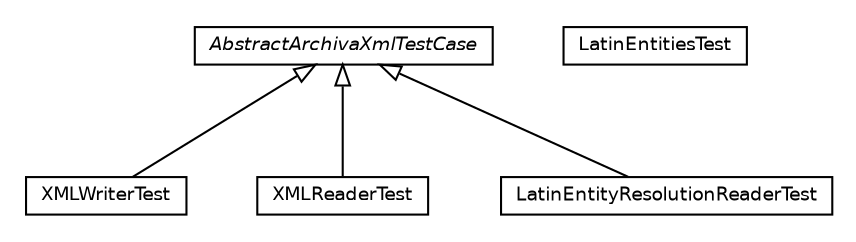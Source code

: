 #!/usr/local/bin/dot
#
# Class diagram 
# Generated by UmlGraph version 4.6 (http://www.spinellis.gr/sw/umlgraph)
#

digraph G {
	edge [fontname="Helvetica",fontsize=10,labelfontname="Helvetica",labelfontsize=10];
	node [fontname="Helvetica",fontsize=10,shape=plaintext];
	// org.apache.maven.archiva.xml.XMLWriterTest
	c1277 [label=<<table border="0" cellborder="1" cellspacing="0" cellpadding="2" port="p" href="./XMLWriterTest.html">
		<tr><td><table border="0" cellspacing="0" cellpadding="1">
			<tr><td> XMLWriterTest </td></tr>
		</table></td></tr>
		</table>>, fontname="Helvetica", fontcolor="black", fontsize=9.0];
	// org.apache.maven.archiva.xml.XMLReaderTest
	c1278 [label=<<table border="0" cellborder="1" cellspacing="0" cellpadding="2" port="p" href="./XMLReaderTest.html">
		<tr><td><table border="0" cellspacing="0" cellpadding="1">
			<tr><td> XMLReaderTest </td></tr>
		</table></td></tr>
		</table>>, fontname="Helvetica", fontcolor="black", fontsize=9.0];
	// org.apache.maven.archiva.xml.LatinEntityResolutionReaderTest
	c1279 [label=<<table border="0" cellborder="1" cellspacing="0" cellpadding="2" port="p" href="./LatinEntityResolutionReaderTest.html">
		<tr><td><table border="0" cellspacing="0" cellpadding="1">
			<tr><td> LatinEntityResolutionReaderTest </td></tr>
		</table></td></tr>
		</table>>, fontname="Helvetica", fontcolor="black", fontsize=9.0];
	// org.apache.maven.archiva.xml.LatinEntitiesTest
	c1280 [label=<<table border="0" cellborder="1" cellspacing="0" cellpadding="2" port="p" href="./LatinEntitiesTest.html">
		<tr><td><table border="0" cellspacing="0" cellpadding="1">
			<tr><td> LatinEntitiesTest </td></tr>
		</table></td></tr>
		</table>>, fontname="Helvetica", fontcolor="black", fontsize=9.0];
	// org.apache.maven.archiva.xml.AbstractArchivaXmlTestCase
	c1281 [label=<<table border="0" cellborder="1" cellspacing="0" cellpadding="2" port="p" href="./AbstractArchivaXmlTestCase.html">
		<tr><td><table border="0" cellspacing="0" cellpadding="1">
			<tr><td><font face="Helvetica-Oblique"> AbstractArchivaXmlTestCase </font></td></tr>
		</table></td></tr>
		</table>>, fontname="Helvetica", fontcolor="black", fontsize=9.0];
	//org.apache.maven.archiva.xml.XMLWriterTest extends org.apache.maven.archiva.xml.AbstractArchivaXmlTestCase
	c1281:p -> c1277:p [dir=back,arrowtail=empty];
	//org.apache.maven.archiva.xml.XMLReaderTest extends org.apache.maven.archiva.xml.AbstractArchivaXmlTestCase
	c1281:p -> c1278:p [dir=back,arrowtail=empty];
	//org.apache.maven.archiva.xml.LatinEntityResolutionReaderTest extends org.apache.maven.archiva.xml.AbstractArchivaXmlTestCase
	c1281:p -> c1279:p [dir=back,arrowtail=empty];
}


